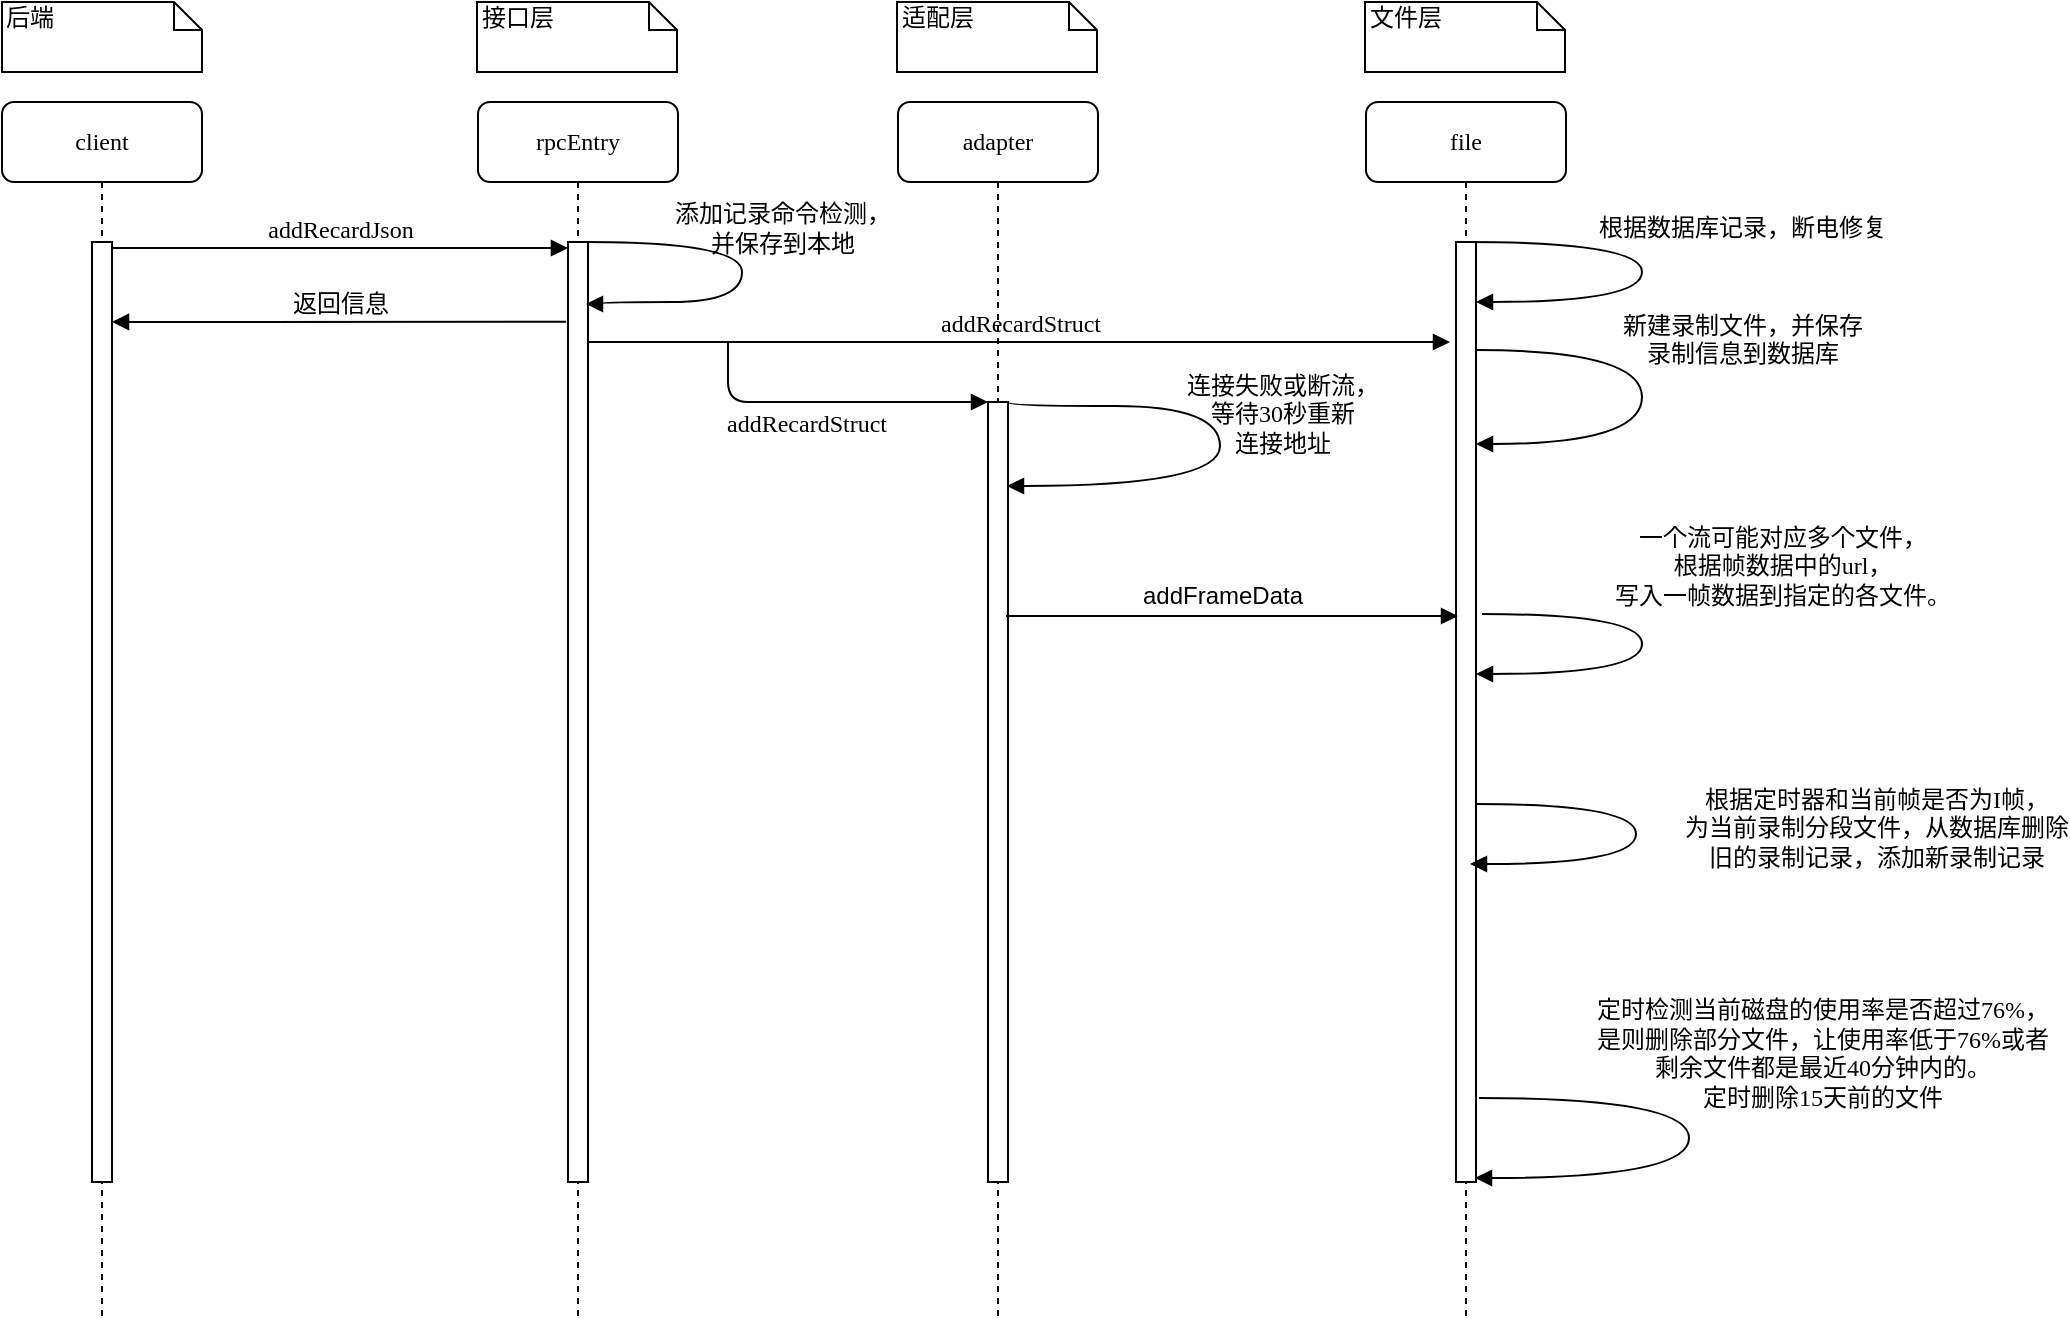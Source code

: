 <mxfile version="10.6.9" type="github"><diagram name="Page-1" id="13e1069c-82ec-6db2-03f1-153e76fe0fe0"><mxGraphModel dx="1634" dy="771" grid="1" gridSize="10" guides="1" tooltips="1" connect="1" arrows="1" fold="1" page="1" pageScale="1" pageWidth="1100" pageHeight="850" background="#ffffff" math="0" shadow="0"><root><mxCell id="0"/><mxCell id="1" parent="0"/><mxCell id="7baba1c4bc27f4b0-2" value="adapter" style="shape=umlLifeline;perimeter=lifelinePerimeter;whiteSpace=wrap;html=1;container=1;collapsible=0;recursiveResize=0;outlineConnect=0;rounded=1;shadow=0;comic=0;labelBackgroundColor=none;strokeColor=#000000;strokeWidth=1;fillColor=#FFFFFF;fontFamily=Verdana;fontSize=12;fontColor=#000000;align=center;" parent="1" vertex="1"><mxGeometry x="468" y="60" width="100" height="610" as="geometry"/></mxCell><mxCell id="7baba1c4bc27f4b0-10" value="" style="html=1;points=[];perimeter=orthogonalPerimeter;rounded=0;shadow=0;comic=0;labelBackgroundColor=none;strokeColor=#000000;strokeWidth=1;fillColor=#FFFFFF;fontFamily=Verdana;fontSize=12;fontColor=#000000;align=center;" parent="7baba1c4bc27f4b0-2" vertex="1"><mxGeometry x="45" y="150" width="10" height="390" as="geometry"/></mxCell><mxCell id="7baba1c4bc27f4b0-3" value="file" style="shape=umlLifeline;perimeter=lifelinePerimeter;whiteSpace=wrap;html=1;container=1;collapsible=0;recursiveResize=0;outlineConnect=0;rounded=1;shadow=0;comic=0;labelBackgroundColor=none;strokeColor=#000000;strokeWidth=1;fillColor=#FFFFFF;fontFamily=Verdana;fontSize=12;fontColor=#000000;align=center;" parent="1" vertex="1"><mxGeometry x="702" y="60" width="100" height="610" as="geometry"/></mxCell><mxCell id="7baba1c4bc27f4b0-13" value="" style="html=1;points=[];perimeter=orthogonalPerimeter;rounded=0;shadow=0;comic=0;labelBackgroundColor=none;strokeColor=#000000;strokeWidth=1;fillColor=#FFFFFF;fontFamily=Verdana;fontSize=12;fontColor=#000000;align=center;" parent="7baba1c4bc27f4b0-3" vertex="1"><mxGeometry x="45" y="70" width="10" height="470" as="geometry"/></mxCell><mxCell id="fdlwWo933wUxKs2T_xpk-6" value="&lt;div&gt;新建录制文件，并保存&lt;/div&gt;&lt;div&gt;录制信息到数据库&lt;/div&gt;&lt;div&gt;&lt;br&gt;&lt;/div&gt;" style="html=1;verticalAlign=bottom;endArrow=block;labelBackgroundColor=none;fontFamily=Verdana;fontSize=12;elbow=vertical;edgeStyle=orthogonalEdgeStyle;curved=1;" parent="7baba1c4bc27f4b0-3" edge="1"><mxGeometry x="0.224" y="-54" relative="1" as="geometry"><mxPoint x="55" y="124" as="sourcePoint"/><mxPoint x="55" y="171" as="targetPoint"/><Array as="points"><mxPoint x="138" y="124"/><mxPoint x="138" y="171"/></Array><mxPoint x="50" y="33" as="offset"/></mxGeometry></mxCell><mxCell id="7baba1c4bc27f4b0-8" value="rpcEntry" style="shape=umlLifeline;perimeter=lifelinePerimeter;whiteSpace=wrap;html=1;container=1;collapsible=0;recursiveResize=0;outlineConnect=0;rounded=1;shadow=0;comic=0;labelBackgroundColor=none;strokeColor=#000000;strokeWidth=1;fillColor=#FFFFFF;fontFamily=Verdana;fontSize=12;fontColor=#000000;align=center;" parent="1" vertex="1"><mxGeometry x="258" y="60" width="100" height="610" as="geometry"/></mxCell><mxCell id="7baba1c4bc27f4b0-9" value="" style="html=1;points=[];perimeter=orthogonalPerimeter;rounded=0;shadow=0;comic=0;labelBackgroundColor=none;strokeColor=#000000;strokeWidth=1;fillColor=#FFFFFF;fontFamily=Verdana;fontSize=12;fontColor=#000000;align=center;" parent="7baba1c4bc27f4b0-8" vertex="1"><mxGeometry x="45" y="70" width="10" height="470" as="geometry"/></mxCell><mxCell id="7baba1c4bc27f4b0-11" value="addRecardStruct" style="html=1;verticalAlign=bottom;endArrow=block;labelBackgroundColor=none;fontFamily=Verdana;fontSize=12;edgeStyle=elbowEdgeStyle;elbow=vertical;entryX=-0.25;entryY=0.149;entryDx=0;entryDy=0;entryPerimeter=0;" parent="1" edge="1"><mxGeometry relative="1" as="geometry"><mxPoint x="312.5" y="180" as="sourcePoint"/><mxPoint x="744" y="180" as="targetPoint"/><Array as="points"/></mxGeometry></mxCell><mxCell id="7baba1c4bc27f4b0-40" value="接口层" style="shape=note;whiteSpace=wrap;html=1;size=14;verticalAlign=top;align=left;spacingTop=-6;rounded=0;shadow=0;comic=0;labelBackgroundColor=none;strokeColor=#000000;strokeWidth=1;fillColor=#FFFFFF;fontFamily=Verdana;fontSize=12;fontColor=#000000;" parent="1" vertex="1"><mxGeometry x="257.5" y="10" width="100" height="35" as="geometry"/></mxCell><mxCell id="7baba1c4bc27f4b0-41" value="适配层" style="shape=note;whiteSpace=wrap;html=1;size=14;verticalAlign=top;align=left;spacingTop=-6;rounded=0;shadow=0;comic=0;labelBackgroundColor=none;strokeColor=#000000;strokeWidth=1;fillColor=#FFFFFF;fontFamily=Verdana;fontSize=12;fontColor=#000000;" parent="1" vertex="1"><mxGeometry x="467.5" y="10" width="100" height="35" as="geometry"/></mxCell><mxCell id="7baba1c4bc27f4b0-42" value="文件层" style="shape=note;whiteSpace=wrap;html=1;size=14;verticalAlign=top;align=left;spacingTop=-6;rounded=0;shadow=0;comic=0;labelBackgroundColor=none;strokeColor=#000000;strokeWidth=1;fillColor=#FFFFFF;fontFamily=Verdana;fontSize=12;fontColor=#000000;" parent="1" vertex="1"><mxGeometry x="701.5" y="10" width="100" height="35" as="geometry"/></mxCell><mxCell id="fdlwWo933wUxKs2T_xpk-1" value="client" style="shape=umlLifeline;perimeter=lifelinePerimeter;whiteSpace=wrap;html=1;container=1;collapsible=0;recursiveResize=0;outlineConnect=0;rounded=1;shadow=0;comic=0;labelBackgroundColor=none;strokeColor=#000000;strokeWidth=1;fillColor=#FFFFFF;fontFamily=Verdana;fontSize=12;fontColor=#000000;align=center;" parent="1" vertex="1"><mxGeometry x="20" y="60" width="100" height="610" as="geometry"/></mxCell><mxCell id="fdlwWo933wUxKs2T_xpk-2" value="" style="html=1;points=[];perimeter=orthogonalPerimeter;rounded=0;shadow=0;comic=0;labelBackgroundColor=none;strokeColor=#000000;strokeWidth=1;fillColor=#FFFFFF;fontFamily=Verdana;fontSize=12;fontColor=#000000;align=center;" parent="fdlwWo933wUxKs2T_xpk-1" vertex="1"><mxGeometry x="45" y="70" width="10" height="470" as="geometry"/></mxCell><mxCell id="fdlwWo933wUxKs2T_xpk-3" value="后端" style="shape=note;whiteSpace=wrap;html=1;size=14;verticalAlign=top;align=left;spacingTop=-6;rounded=0;shadow=0;comic=0;labelBackgroundColor=none;strokeColor=#000000;strokeWidth=1;fillColor=#FFFFFF;fontFamily=Verdana;fontSize=12;fontColor=#000000;" parent="1" vertex="1"><mxGeometry x="20" y="10" width="100" height="35" as="geometry"/></mxCell><mxCell id="fdlwWo933wUxKs2T_xpk-4" value="addRecardJson" style="html=1;verticalAlign=bottom;endArrow=block;labelBackgroundColor=none;fontFamily=Verdana;fontSize=12;edgeStyle=elbowEdgeStyle;elbow=vertical;" parent="1" edge="1" source="fdlwWo933wUxKs2T_xpk-2"><mxGeometry relative="1" as="geometry"><mxPoint x="80" y="133" as="sourcePoint"/><mxPoint x="303" y="133" as="targetPoint"/><Array as="points"><mxPoint x="193" y="133"/></Array></mxGeometry></mxCell><mxCell id="fdlwWo933wUxKs2T_xpk-5" value="根据数据库记录，断电修复" style="html=1;verticalAlign=bottom;endArrow=block;labelBackgroundColor=none;fontFamily=Verdana;fontSize=12;elbow=vertical;edgeStyle=orthogonalEdgeStyle;curved=1;" parent="1" edge="1" target="7baba1c4bc27f4b0-13"><mxGeometry x="-0.111" y="50" relative="1" as="geometry"><mxPoint x="752" y="130" as="sourcePoint"/><mxPoint x="760" y="160" as="targetPoint"/><Array as="points"><mxPoint x="840" y="130"/><mxPoint x="840" y="160"/></Array><mxPoint as="offset"/></mxGeometry></mxCell><mxCell id="fdlwWo933wUxKs2T_xpk-7" value="&lt;div&gt;一个流可能对应多个文件，&lt;/div&gt;&lt;div&gt;根据帧数据中的url，&lt;/div&gt;&lt;div&gt;写入一帧数据到指定的各文件。&lt;/div&gt;" style="html=1;verticalAlign=bottom;endArrow=block;labelBackgroundColor=none;fontFamily=Verdana;fontSize=12;elbow=vertical;edgeStyle=orthogonalEdgeStyle;curved=1;" parent="1" edge="1"><mxGeometry x="-0.171" y="70" relative="1" as="geometry"><mxPoint x="760" y="316" as="sourcePoint"/><mxPoint x="757" y="346" as="targetPoint"/><Array as="points"><mxPoint x="840" y="316"/><mxPoint x="840" y="346"/></Array><mxPoint as="offset"/></mxGeometry></mxCell><mxCell id="fdlwWo933wUxKs2T_xpk-8" value="&lt;div&gt;连接失败或断流，&lt;/div&gt;&lt;div&gt;等待30秒重新&lt;/div&gt;&lt;div&gt;连接地址&lt;/div&gt;" style="html=1;verticalAlign=bottom;endArrow=block;labelBackgroundColor=none;fontFamily=Verdana;fontSize=12;elbow=vertical;edgeStyle=orthogonalEdgeStyle;curved=1;exitX=1.068;exitY=0.001;exitDx=0;exitDy=0;exitPerimeter=0;" parent="1" edge="1" source="7baba1c4bc27f4b0-10"><mxGeometry x="0.065" y="31" relative="1" as="geometry"><mxPoint x="523.5" y="212" as="sourcePoint"/><mxPoint x="522.5" y="252" as="targetPoint"/><Array as="points"><mxPoint x="524" y="212"/><mxPoint x="629" y="212"/><mxPoint x="629" y="252"/></Array><mxPoint as="offset"/></mxGeometry></mxCell><mxCell id="fdlwWo933wUxKs2T_xpk-9" value="&lt;div&gt;定时检测当前磁盘的使用率是否超过76%，&lt;/div&gt;&lt;div&gt;是则删除部分文件，让使用率低于76%或者&lt;/div&gt;&lt;div&gt;剩余文件都是最近40分钟内的。&lt;/div&gt;&lt;div&gt;定时删除15天前的文件&lt;br&gt;&lt;/div&gt;" style="html=1;verticalAlign=bottom;endArrow=block;labelBackgroundColor=none;fontFamily=Verdana;fontSize=12;elbow=vertical;edgeStyle=orthogonalEdgeStyle;curved=1;" parent="1" edge="1"><mxGeometry x="-0.167" y="-67" relative="1" as="geometry"><mxPoint x="758.5" y="558" as="sourcePoint"/><mxPoint x="756.5" y="598" as="targetPoint"/><Array as="points"><mxPoint x="863.5" y="558"/><mxPoint x="863.5" y="598"/></Array><mxPoint x="133" y="9" as="offset"/></mxGeometry></mxCell><mxCell id="wGfxoMvaeQPnVzvR2LyN-2" value="addRecardStruct" style="html=1;verticalAlign=bottom;endArrow=block;labelBackgroundColor=none;fontFamily=Verdana;fontSize=12;edgeStyle=elbowEdgeStyle;elbow=vertical;" parent="1" edge="1" target="7baba1c4bc27f4b0-10"><mxGeometry x="-0.139" y="-20" relative="1" as="geometry"><mxPoint x="383" y="180" as="sourcePoint"/><mxPoint x="510" y="210" as="targetPoint"/><Array as="points"><mxPoint x="440" y="210"/></Array><mxPoint as="offset"/></mxGeometry></mxCell><mxCell id="wGfxoMvaeQPnVzvR2LyN-3" value="" style="html=1;verticalAlign=bottom;endArrow=block;labelBackgroundColor=none;fontFamily=Verdana;fontSize=12;edgeStyle=elbowEdgeStyle;elbow=vertical;" parent="1" edge="1"><mxGeometry x="-0.139" y="-20" relative="1" as="geometry"><mxPoint x="522" y="317" as="sourcePoint"/><mxPoint x="748" y="317" as="targetPoint"/><Array as="points"><mxPoint x="734" y="317"/><mxPoint x="684" y="320"/><mxPoint x="714" y="327"/></Array><mxPoint as="offset"/></mxGeometry></mxCell><mxCell id="wGfxoMvaeQPnVzvR2LyN-7" value="addFrameData " style="text;html=1;resizable=0;points=[];align=center;verticalAlign=middle;labelBackgroundColor=#ffffff;" parent="wGfxoMvaeQPnVzvR2LyN-3" vertex="1" connectable="0"><mxGeometry x="0.876" y="-109" relative="1" as="geometry"><mxPoint x="-104" y="-119" as="offset"/></mxGeometry></mxCell><mxCell id="wGfxoMvaeQPnVzvR2LyN-5" value="&lt;div&gt;添加记录命令检测，&lt;/div&gt;&lt;div&gt;并保存到本地&lt;/div&gt;" style="html=1;verticalAlign=bottom;endArrow=block;labelBackgroundColor=none;fontFamily=Verdana;fontSize=12;elbow=vertical;edgeStyle=orthogonalEdgeStyle;curved=1;" parent="1" edge="1"><mxGeometry x="-0.166" y="-22" relative="1" as="geometry"><mxPoint x="312" y="130" as="sourcePoint"/><mxPoint x="312" y="161" as="targetPoint"/><Array as="points"><mxPoint x="390" y="130"/><mxPoint x="390" y="160"/><mxPoint x="320" y="160"/><mxPoint x="320" y="161"/><mxPoint x="312" y="161"/></Array><mxPoint x="42" y="10" as="offset"/></mxGeometry></mxCell><mxCell id="wGfxoMvaeQPnVzvR2LyN-6" value="返回信息" style="html=1;verticalAlign=bottom;endArrow=block;labelBackgroundColor=none;fontFamily=Verdana;fontSize=12;edgeStyle=elbowEdgeStyle;elbow=vertical;exitX=0.7;exitY=0.085;exitDx=0;exitDy=0;exitPerimeter=0;" parent="1" target="fdlwWo933wUxKs2T_xpk-2" edge="1"><mxGeometry relative="1" as="geometry"><mxPoint x="302" y="169.857" as="sourcePoint"/><mxPoint x="80" y="170" as="targetPoint"/><Array as="points"><mxPoint x="292" y="170"/></Array></mxGeometry></mxCell><mxCell id="Y3sWv_GbmF5CTHoBa8kR-1" value="&lt;div&gt;根据定时器和当前帧是否为I帧，&lt;/div&gt;&lt;div&gt;为当前录制分段文件，从数据库删除&lt;/div&gt;&lt;div&gt;旧的录制记录，添加新录制记录&lt;br&gt;&lt;/div&gt;" style="html=1;verticalAlign=bottom;endArrow=block;labelBackgroundColor=none;fontFamily=Verdana;fontSize=12;elbow=vertical;edgeStyle=orthogonalEdgeStyle;curved=1;" edge="1" parent="1"><mxGeometry x="0.14" y="120" relative="1" as="geometry"><mxPoint x="757" y="411" as="sourcePoint"/><mxPoint x="754" y="441" as="targetPoint"/><Array as="points"><mxPoint x="837" y="411"/><mxPoint x="837" y="441"/></Array><mxPoint x="120" y="-114" as="offset"/></mxGeometry></mxCell></root></mxGraphModel></diagram></mxfile>